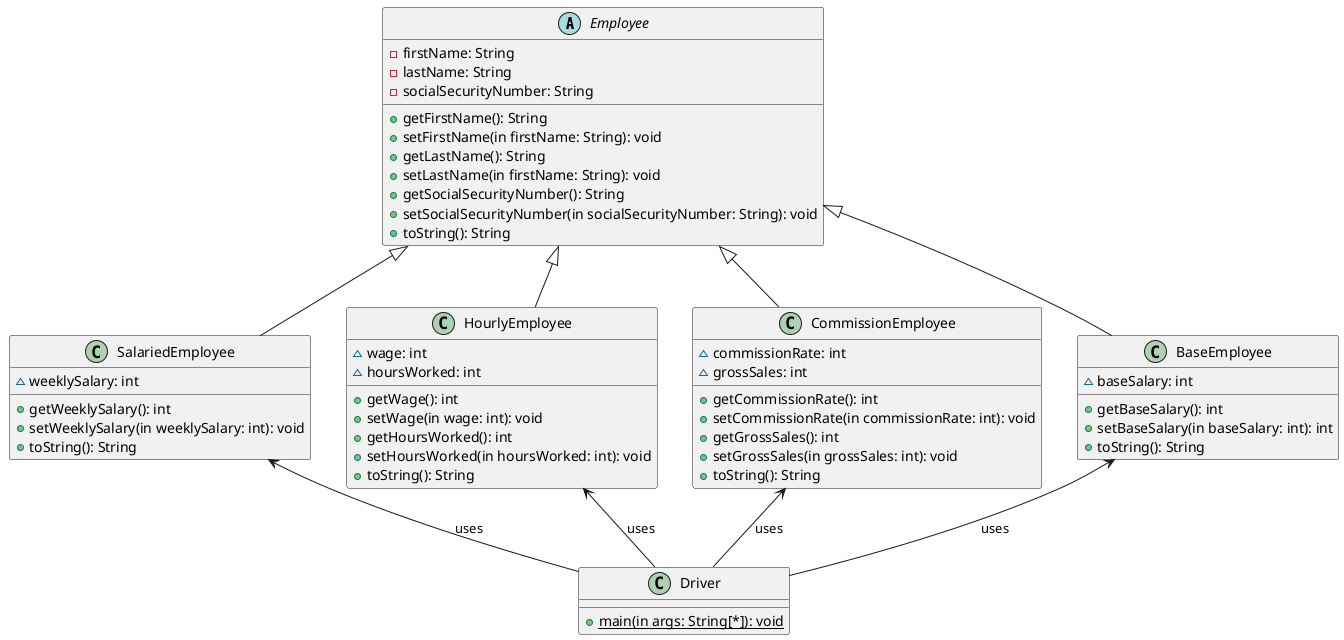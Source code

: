 @startuml
'https://plantuml.com/class-diagram

abstract class Employee {
-firstName: String
-lastName: String
-socialSecurityNumber: String

+ getFirstName(): String
+ setFirstName(in firstName: String): void
+ getLastName(): String
+ setLastName(in firstName: String): void
+ getSocialSecurityNumber(): String
+ setSocialSecurityNumber(in socialSecurityNumber: String): void
+ toString(): String
}

class SalariedEmployee {
~ weeklySalary: int

+ getWeeklySalary(): int
+ setWeeklySalary(in weeklySalary: int): void
+ toString(): String
}


class HourlyEmployee{
~ wage: int
~ hoursWorked: int

+ getWage(): int
+ setWage(in wage: int): void
+ getHoursWorked(): int
+ setHoursWorked(in hoursWorked: int): void
+ toString(): String
}

class CommissionEmployee {
~ commissionRate: int
~ grossSales: int

+ getCommissionRate(): int
+ setCommissionRate(in commissionRate: int): void
+ getGrossSales(): int
+ setGrossSales(in grossSales: int): void
+ toString(): String
}

class BaseEmployee {
~ baseSalary: int

+ getBaseSalary(): int
+ setBaseSalary(in baseSalary: int): int
+ toString(): String
}


Employee <|-- SalariedEmployee
Employee <|-- HourlyEmployee
Employee <|-- CommissionEmployee
Employee <|-- BaseEmployee


class Driver {
+ {static} main(in args: String[*]): void
}

SalariedEmployee <-- Driver : uses
HourlyEmployee <-- Driver : uses
CommissionEmployee <-- Driver : uses
BaseEmployee <-- Driver : uses


@enduml